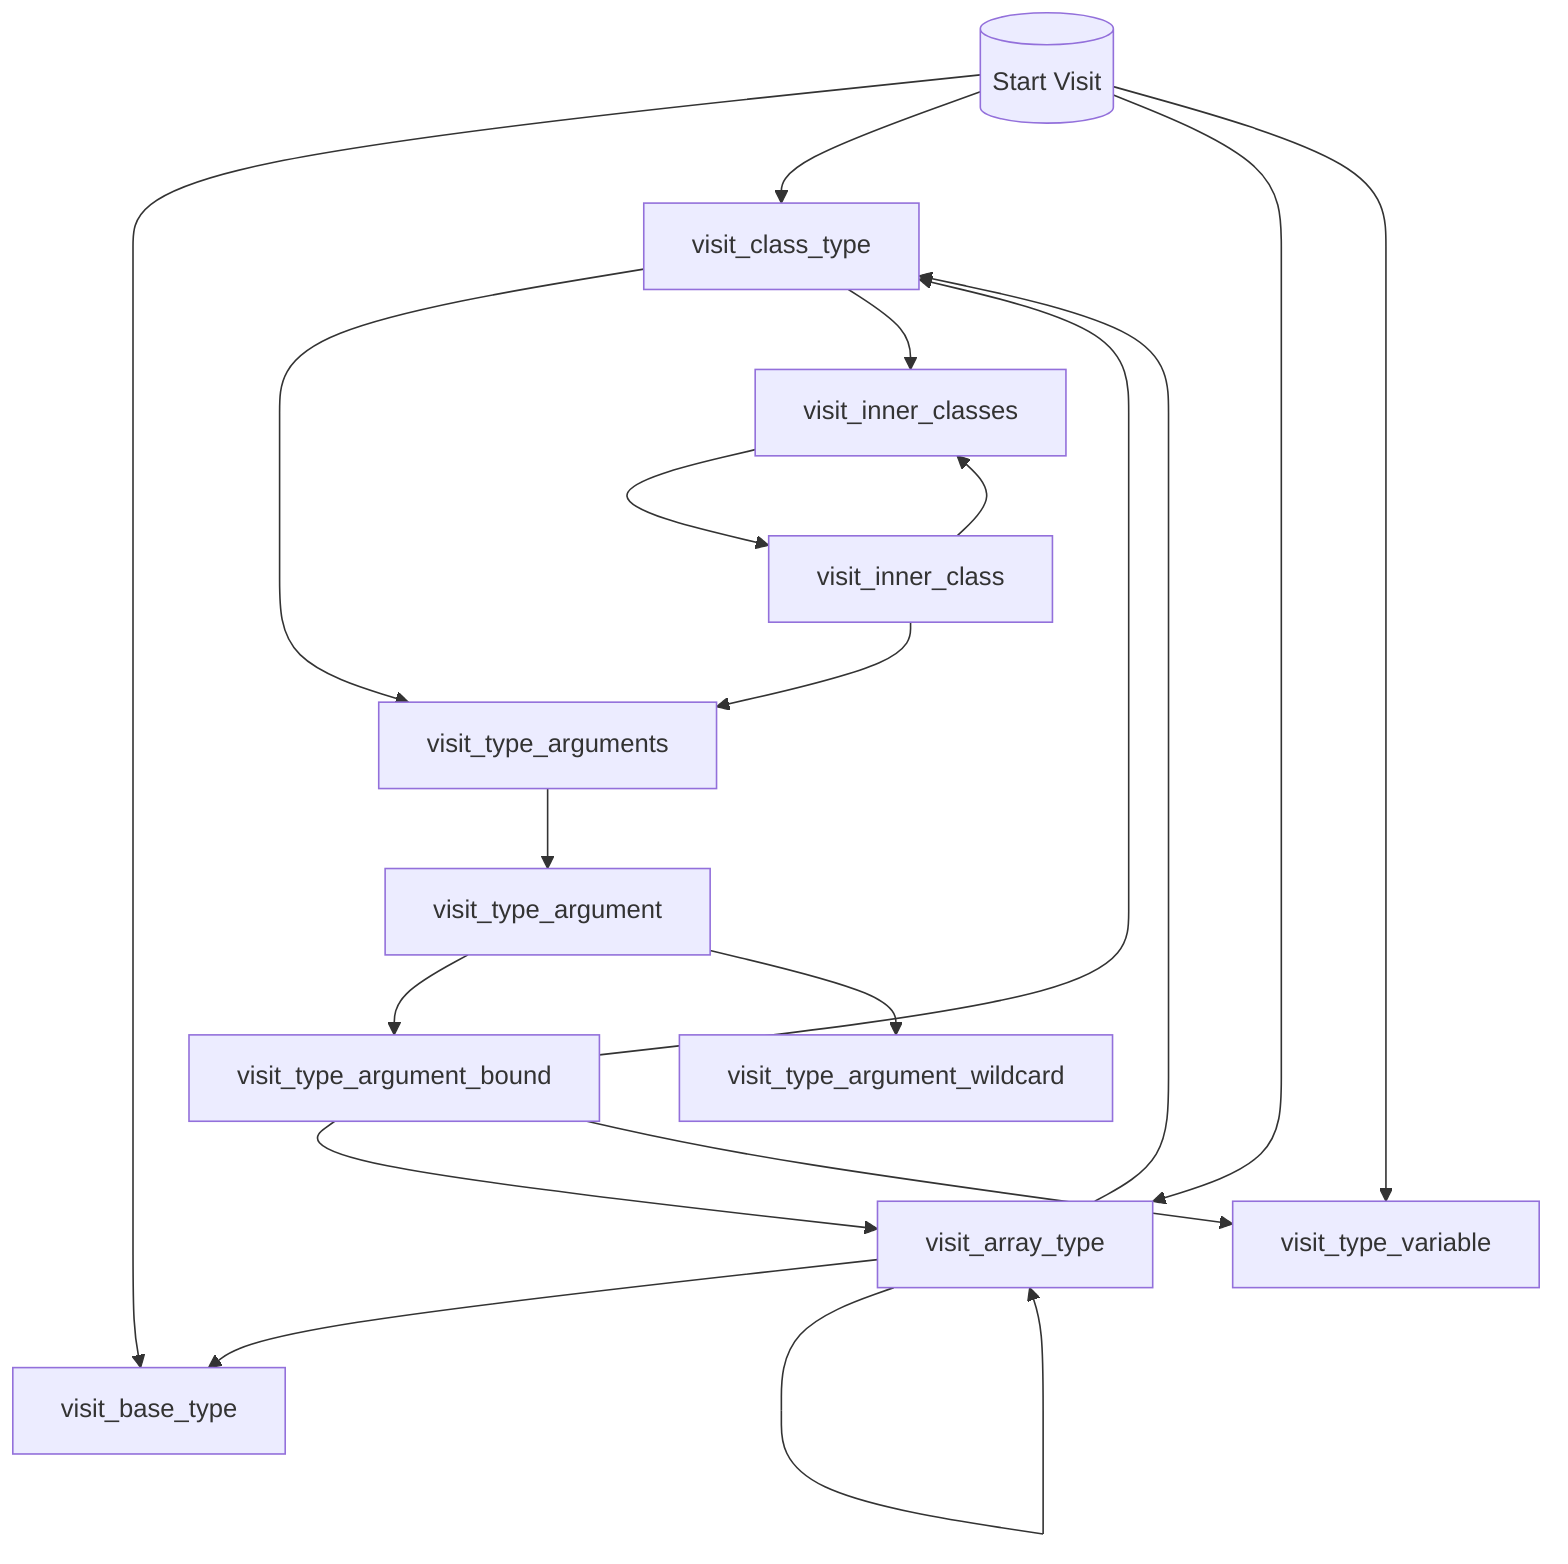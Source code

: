 flowchart
    A0[(Start Visit)]
    A1[visit_base_type]
    A2[visit_class_type]
    A3[visit_array_type]
    A4[visit_type_variable]
    B0[visit_type_arguments]
    B1[visit_type_argument]
    B2[visit_type_argument_bound]
    B3[visit_type_argument_wildcard]
    C0[visit_inner_classes]
    C1[visit_inner_class]

    A0 --> A1
    A0 --> A2
    A0 --> A3
    A0 --> A4

    A3 --> A2
    A3 --> A1
    A3 --> A3

    A2 --> B0
    B0 --> B1
    B1 --> B2
    B1 --> B3
    B2 --> A2
    B2 --> A3
    B2 --> A4

    A2 --> C0
    C0 --> C1
    C1 --> B0
    C1 --> C0